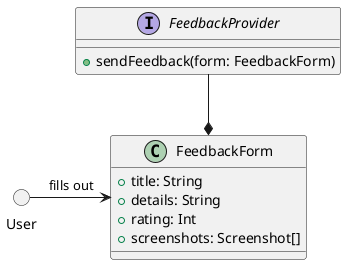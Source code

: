 @startuml
() User

class FeedbackForm {
    +title: String
    +details: String
    +rating: Int
    +screenshots: Screenshot[]
}

interface FeedbackProvider {
    +sendFeedback(form: FeedbackForm)
}

User -> FeedbackForm: fills out
FeedbackProvider --* FeedbackForm
@enduml
